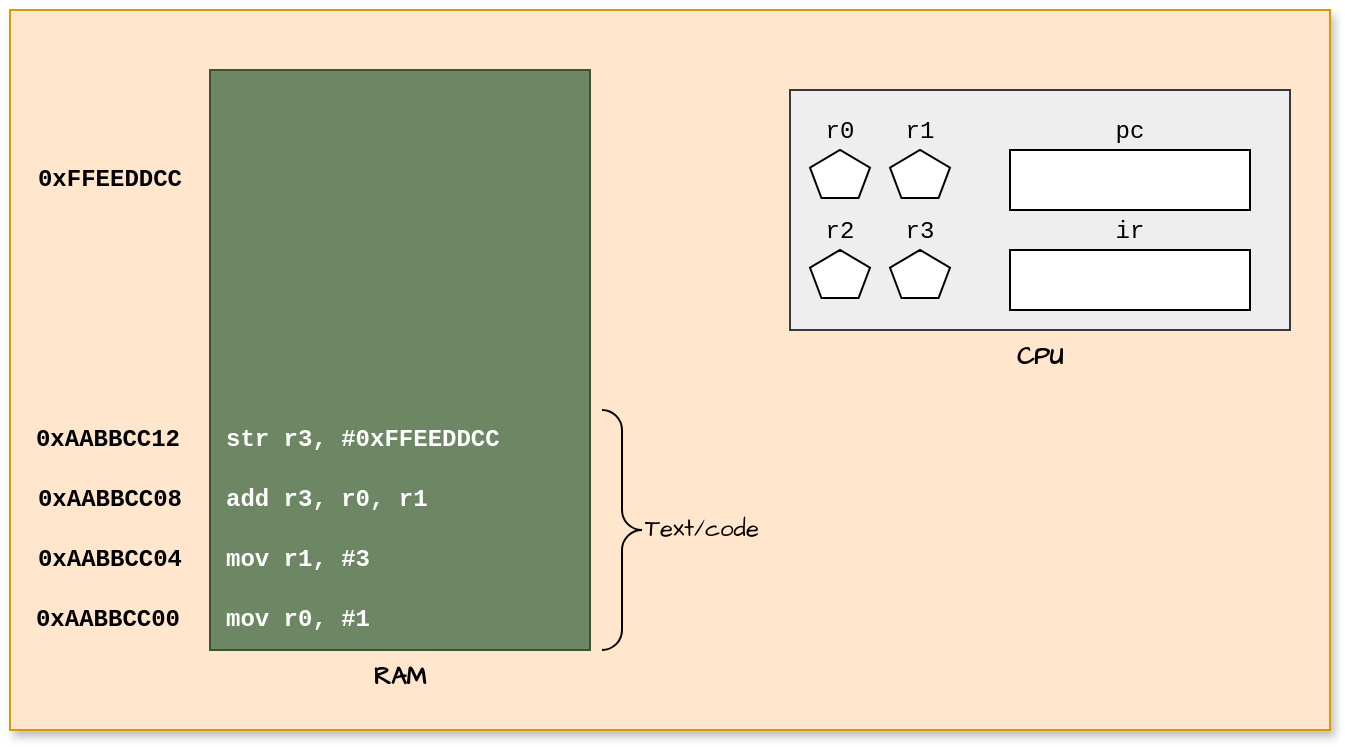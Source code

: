 <mxfile version="24.3.1" type="device" pages="5">
  <diagram name="Page-1" id="3SZ0DD62Bt_93HAt4b31">
    <mxGraphModel dx="682" dy="397" grid="1" gridSize="10" guides="1" tooltips="1" connect="1" arrows="1" fold="1" page="1" pageScale="1" pageWidth="1100" pageHeight="850" math="0" shadow="0">
      <root>
        <mxCell id="0" />
        <mxCell id="1" parent="0" />
        <mxCell id="eOxRl_4mjTPvozWz6A99-1" value="" style="rounded=0;whiteSpace=wrap;html=1;fillColor=#ffe6cc;strokeColor=#d79b00;shadow=1;movable=1;resizable=1;rotatable=1;deletable=1;editable=1;locked=0;connectable=1;" vertex="1" parent="1">
          <mxGeometry x="10" y="160" width="660" height="360" as="geometry" />
        </mxCell>
        <mxCell id="eOxRl_4mjTPvozWz6A99-2" value="RAM" style="rounded=0;whiteSpace=wrap;html=1;hachureGap=4;fontFamily=Architects Daughter;fontSource=https%3A%2F%2Ffonts.googleapis.com%2Fcss%3Ffamily%3DArchitects%2BDaughter;fillColor=#6d8764;strokeColor=#3A5431;fontColor=default;labelPosition=center;verticalLabelPosition=bottom;align=center;verticalAlign=top;fontStyle=1;movable=1;resizable=1;rotatable=1;deletable=1;editable=1;locked=0;connectable=1;" vertex="1" parent="1">
          <mxGeometry x="110" y="190" width="190" height="290" as="geometry" />
        </mxCell>
        <mxCell id="eOxRl_4mjTPvozWz6A99-3" value="0xAABBCC00" style="text;html=1;align=center;verticalAlign=middle;whiteSpace=wrap;rounded=0;fontFamily=Courier New;fontStyle=1;movable=1;resizable=1;rotatable=1;deletable=1;editable=1;locked=0;connectable=1;" vertex="1" parent="1">
          <mxGeometry x="9" y="450" width="100" height="30" as="geometry" />
        </mxCell>
        <mxCell id="eOxRl_4mjTPvozWz6A99-4" value="mov r0, #1" style="text;html=1;align=left;verticalAlign=middle;whiteSpace=wrap;rounded=0;fontFamily=Courier New;fontStyle=1;fontColor=#FFFFFF;spacingLeft=6;movable=1;resizable=1;rotatable=1;deletable=1;editable=1;locked=0;connectable=1;" vertex="1" parent="1">
          <mxGeometry x="110" y="450" width="100" height="30" as="geometry" />
        </mxCell>
        <mxCell id="eOxRl_4mjTPvozWz6A99-5" value="mov r1, #3" style="text;html=1;align=left;verticalAlign=middle;whiteSpace=wrap;rounded=0;fontFamily=Courier New;fontStyle=1;fontColor=#FFFFFF;spacingLeft=6;movable=1;resizable=1;rotatable=1;deletable=1;editable=1;locked=0;connectable=1;" vertex="1" parent="1">
          <mxGeometry x="110" y="420" width="100" height="30" as="geometry" />
        </mxCell>
        <mxCell id="eOxRl_4mjTPvozWz6A99-6" value="add r3, r0, r1" style="text;html=1;align=left;verticalAlign=middle;whiteSpace=wrap;rounded=0;fontFamily=Courier New;fontStyle=1;fontColor=#FFFFFF;spacingLeft=6;movable=1;resizable=1;rotatable=1;deletable=1;editable=1;locked=0;connectable=1;" vertex="1" parent="1">
          <mxGeometry x="110" y="390" width="120" height="30" as="geometry" />
        </mxCell>
        <mxCell id="eOxRl_4mjTPvozWz6A99-7" value="str r3, #0xFFEEDDCC" style="text;html=1;align=left;verticalAlign=middle;whiteSpace=wrap;rounded=0;fontFamily=Courier New;fontStyle=1;fontColor=#FFFFFF;spacingLeft=6;movable=1;resizable=1;rotatable=1;deletable=1;editable=1;locked=0;connectable=1;" vertex="1" parent="1">
          <mxGeometry x="110" y="360" width="150" height="30" as="geometry" />
        </mxCell>
        <mxCell id="eOxRl_4mjTPvozWz6A99-8" value="0xAABBCC04" style="text;html=1;align=center;verticalAlign=middle;whiteSpace=wrap;rounded=0;fontFamily=Courier New;fontStyle=1;movable=1;resizable=1;rotatable=1;deletable=1;editable=1;locked=0;connectable=1;" vertex="1" parent="1">
          <mxGeometry x="10" y="420" width="100" height="30" as="geometry" />
        </mxCell>
        <mxCell id="eOxRl_4mjTPvozWz6A99-9" value="0xAABBCC08" style="text;html=1;align=center;verticalAlign=middle;whiteSpace=wrap;rounded=0;fontFamily=Courier New;fontStyle=1;movable=1;resizable=1;rotatable=1;deletable=1;editable=1;locked=0;connectable=1;" vertex="1" parent="1">
          <mxGeometry x="10" y="390" width="100" height="30" as="geometry" />
        </mxCell>
        <mxCell id="eOxRl_4mjTPvozWz6A99-10" value="0xAABBCC12" style="text;html=1;align=center;verticalAlign=middle;whiteSpace=wrap;rounded=0;fontFamily=Courier New;fontStyle=1;movable=1;resizable=1;rotatable=1;deletable=1;editable=1;locked=0;connectable=1;" vertex="1" parent="1">
          <mxGeometry x="9" y="360" width="100" height="30" as="geometry" />
        </mxCell>
        <mxCell id="eOxRl_4mjTPvozWz6A99-11" value="&lt;span style=&quot;text-align: left;&quot;&gt;0xFFEEDDCC&lt;/span&gt;" style="text;html=1;align=center;verticalAlign=middle;whiteSpace=wrap;rounded=0;fontFamily=Courier New;fontStyle=1;movable=1;resizable=1;rotatable=1;deletable=1;editable=1;locked=0;connectable=1;" vertex="1" parent="1">
          <mxGeometry x="10" y="230" width="100" height="30" as="geometry" />
        </mxCell>
        <mxCell id="eOxRl_4mjTPvozWz6A99-12" value="" style="labelPosition=right;align=left;strokeWidth=1;shape=mxgraph.mockup.markup.curlyBrace;html=1;shadow=0;dashed=0;strokeColor=#000000;direction=north;hachureGap=4;fontFamily=Architects Daughter;fontSource=https%3A%2F%2Ffonts.googleapis.com%2Fcss%3Ffamily%3DArchitects%2BDaughter;flipH=1;movable=1;resizable=1;rotatable=1;deletable=1;editable=1;locked=0;connectable=1;" vertex="1" parent="1">
          <mxGeometry x="306" y="360" width="20" height="120" as="geometry" />
        </mxCell>
        <mxCell id="eOxRl_4mjTPvozWz6A99-13" value="Text/code" style="text;html=1;align=center;verticalAlign=middle;whiteSpace=wrap;rounded=0;fontFamily=Architects Daughter;fontSource=https%3A%2F%2Ffonts.googleapis.com%2Fcss%3Ffamily%3DArchitects%2BDaughter;movable=1;resizable=1;rotatable=1;deletable=1;editable=1;locked=0;connectable=1;" vertex="1" parent="1">
          <mxGeometry x="326" y="405" width="60" height="30" as="geometry" />
        </mxCell>
        <mxCell id="eOxRl_4mjTPvozWz6A99-14" value="CPU" style="rounded=0;whiteSpace=wrap;html=1;hachureGap=4;fontFamily=Architects Daughter;fontSource=https%3A%2F%2Ffonts.googleapis.com%2Fcss%3Ffamily%3DArchitects%2BDaughter;fillColor=#eeeeee;strokeColor=#36393d;labelPosition=center;verticalLabelPosition=bottom;align=center;verticalAlign=top;fontStyle=1;movable=1;resizable=1;rotatable=1;deletable=1;editable=1;locked=0;connectable=1;" vertex="1" parent="1">
          <mxGeometry x="400" y="200" width="250" height="120" as="geometry" />
        </mxCell>
        <mxCell id="eOxRl_4mjTPvozWz6A99-24" value="r0" style="whiteSpace=wrap;html=1;shape=mxgraph.basic.pentagon;hachureGap=4;fontFamily=Courier New;labelPosition=center;verticalLabelPosition=top;align=center;verticalAlign=bottom;movable=1;resizable=1;rotatable=1;deletable=1;editable=1;locked=0;connectable=1;" vertex="1" parent="1">
          <mxGeometry x="410" y="230" width="30" height="24" as="geometry" />
        </mxCell>
        <mxCell id="eOxRl_4mjTPvozWz6A99-25" value="pc" style="rounded=0;whiteSpace=wrap;html=1;hachureGap=4;fontFamily=Courier New;fillColor=default;labelPosition=center;verticalLabelPosition=top;align=center;verticalAlign=bottom;movable=1;resizable=1;rotatable=1;deletable=1;editable=1;locked=0;connectable=1;" vertex="1" parent="1">
          <mxGeometry x="510" y="230" width="120" height="30" as="geometry" />
        </mxCell>
        <mxCell id="eOxRl_4mjTPvozWz6A99-26" value="r1" style="whiteSpace=wrap;html=1;shape=mxgraph.basic.pentagon;hachureGap=4;fontFamily=Courier New;labelPosition=center;verticalLabelPosition=top;align=center;verticalAlign=bottom;movable=1;resizable=1;rotatable=1;deletable=1;editable=1;locked=0;connectable=1;" vertex="1" parent="1">
          <mxGeometry x="450" y="230" width="30" height="24" as="geometry" />
        </mxCell>
        <mxCell id="eOxRl_4mjTPvozWz6A99-27" value="r2" style="whiteSpace=wrap;html=1;shape=mxgraph.basic.pentagon;hachureGap=4;fontFamily=Courier New;labelPosition=center;verticalLabelPosition=top;align=center;verticalAlign=bottom;movable=1;resizable=1;rotatable=1;deletable=1;editable=1;locked=0;connectable=1;" vertex="1" parent="1">
          <mxGeometry x="410" y="280" width="30" height="24" as="geometry" />
        </mxCell>
        <mxCell id="eOxRl_4mjTPvozWz6A99-28" value="r3" style="whiteSpace=wrap;html=1;shape=mxgraph.basic.pentagon;hachureGap=4;fontFamily=Courier New;labelPosition=center;verticalLabelPosition=top;align=center;verticalAlign=bottom;movable=1;resizable=1;rotatable=1;deletable=1;editable=1;locked=0;connectable=1;" vertex="1" parent="1">
          <mxGeometry x="450" y="280" width="30" height="24" as="geometry" />
        </mxCell>
        <mxCell id="jhWNq9UO2JoI83Xnc1p1-1" value="ir" style="rounded=0;whiteSpace=wrap;html=1;hachureGap=4;fontFamily=Courier New;fillColor=default;labelPosition=center;verticalLabelPosition=top;align=center;verticalAlign=bottom;movable=1;resizable=1;rotatable=1;deletable=1;editable=1;locked=0;connectable=1;" vertex="1" parent="1">
          <mxGeometry x="510" y="280" width="120" height="30" as="geometry" />
        </mxCell>
      </root>
    </mxGraphModel>
  </diagram>
  <diagram name="Page-2" id="CFXn_4osw7T-3enOvEDW">
    <mxGraphModel dx="909" dy="529" grid="1" gridSize="10" guides="1" tooltips="1" connect="1" arrows="1" fold="1" page="1" pageScale="1" pageWidth="1100" pageHeight="850" math="0" shadow="0">
      <root>
        <mxCell id="-SWIeA7moKOeMkqoXw3H-0" />
        <mxCell id="-SWIeA7moKOeMkqoXw3H-1" parent="-SWIeA7moKOeMkqoXw3H-0" />
        <mxCell id="-SWIeA7moKOeMkqoXw3H-2" value="" style="rounded=0;whiteSpace=wrap;html=1;fillColor=#ffe6cc;strokeColor=#d79b00;shadow=1;movable=0;resizable=0;rotatable=0;deletable=0;editable=0;locked=1;connectable=0;" vertex="1" parent="-SWIeA7moKOeMkqoXw3H-1">
          <mxGeometry x="10" y="160" width="660" height="360" as="geometry" />
        </mxCell>
        <mxCell id="-SWIeA7moKOeMkqoXw3H-3" value="RAM" style="rounded=0;whiteSpace=wrap;html=1;hachureGap=4;fontFamily=Architects Daughter;fontSource=https%3A%2F%2Ffonts.googleapis.com%2Fcss%3Ffamily%3DArchitects%2BDaughter;fillColor=#6d8764;strokeColor=#3A5431;fontColor=default;labelPosition=center;verticalLabelPosition=bottom;align=center;verticalAlign=top;fontStyle=1;movable=0;resizable=0;rotatable=0;deletable=0;editable=0;locked=1;connectable=0;" vertex="1" parent="-SWIeA7moKOeMkqoXw3H-1">
          <mxGeometry x="110" y="190" width="190" height="290" as="geometry" />
        </mxCell>
        <mxCell id="-SWIeA7moKOeMkqoXw3H-4" value="0xAABBCC00" style="text;html=1;align=center;verticalAlign=middle;whiteSpace=wrap;rounded=0;fontFamily=Courier New;fontStyle=1;movable=1;resizable=1;rotatable=1;deletable=1;editable=1;locked=0;connectable=1;" vertex="1" parent="-SWIeA7moKOeMkqoXw3H-1">
          <mxGeometry x="9" y="450" width="100" height="30" as="geometry" />
        </mxCell>
        <mxCell id="-SWIeA7moKOeMkqoXw3H-5" value="mov r0, #1" style="text;html=1;align=left;verticalAlign=middle;whiteSpace=wrap;rounded=0;fontFamily=Courier New;fontStyle=1;fontColor=#FFFFFF;spacingLeft=6;movable=0;resizable=0;rotatable=0;deletable=0;editable=0;locked=1;connectable=0;" vertex="1" parent="-SWIeA7moKOeMkqoXw3H-1">
          <mxGeometry x="110" y="450" width="100" height="30" as="geometry" />
        </mxCell>
        <mxCell id="-SWIeA7moKOeMkqoXw3H-6" value="mov r1, #3" style="text;html=1;align=left;verticalAlign=middle;whiteSpace=wrap;rounded=0;fontFamily=Courier New;fontStyle=1;fontColor=#FFFFFF;spacingLeft=6;movable=0;resizable=0;rotatable=0;deletable=0;editable=0;locked=1;connectable=0;" vertex="1" parent="-SWIeA7moKOeMkqoXw3H-1">
          <mxGeometry x="110" y="420" width="100" height="30" as="geometry" />
        </mxCell>
        <mxCell id="-SWIeA7moKOeMkqoXw3H-7" value="add r3, r0, r1" style="text;html=1;align=left;verticalAlign=middle;whiteSpace=wrap;rounded=0;fontFamily=Courier New;fontStyle=1;fontColor=#FFFFFF;spacingLeft=6;movable=0;resizable=0;rotatable=0;deletable=0;editable=0;locked=1;connectable=0;" vertex="1" parent="-SWIeA7moKOeMkqoXw3H-1">
          <mxGeometry x="110" y="390" width="120" height="30" as="geometry" />
        </mxCell>
        <mxCell id="-SWIeA7moKOeMkqoXw3H-8" value="str r3, #0xFFEEDDCC" style="text;html=1;align=left;verticalAlign=middle;whiteSpace=wrap;rounded=0;fontFamily=Courier New;fontStyle=1;fontColor=#FFFFFF;spacingLeft=6;movable=0;resizable=0;rotatable=0;deletable=0;editable=0;locked=1;connectable=0;" vertex="1" parent="-SWIeA7moKOeMkqoXw3H-1">
          <mxGeometry x="110" y="360" width="150" height="30" as="geometry" />
        </mxCell>
        <mxCell id="-SWIeA7moKOeMkqoXw3H-9" value="0xAABBCC04" style="text;html=1;align=center;verticalAlign=middle;whiteSpace=wrap;rounded=0;fontFamily=Courier New;fontStyle=1;movable=0;resizable=0;rotatable=0;deletable=0;editable=0;locked=1;connectable=0;" vertex="1" parent="-SWIeA7moKOeMkqoXw3H-1">
          <mxGeometry x="10" y="420" width="100" height="30" as="geometry" />
        </mxCell>
        <mxCell id="-SWIeA7moKOeMkqoXw3H-10" value="0xAABBCC08" style="text;html=1;align=center;verticalAlign=middle;whiteSpace=wrap;rounded=0;fontFamily=Courier New;fontStyle=1;movable=0;resizable=0;rotatable=0;deletable=0;editable=0;locked=1;connectable=0;" vertex="1" parent="-SWIeA7moKOeMkqoXw3H-1">
          <mxGeometry x="10" y="390" width="100" height="30" as="geometry" />
        </mxCell>
        <mxCell id="-SWIeA7moKOeMkqoXw3H-11" value="0xAABBCC12" style="text;html=1;align=center;verticalAlign=middle;whiteSpace=wrap;rounded=0;fontFamily=Courier New;fontStyle=1;movable=0;resizable=0;rotatable=0;deletable=0;editable=0;locked=1;connectable=0;" vertex="1" parent="-SWIeA7moKOeMkqoXw3H-1">
          <mxGeometry x="9" y="360" width="100" height="30" as="geometry" />
        </mxCell>
        <mxCell id="-SWIeA7moKOeMkqoXw3H-12" value="&lt;span style=&quot;text-align: left;&quot;&gt;0xFFEEDDCC&lt;/span&gt;" style="text;html=1;align=center;verticalAlign=middle;whiteSpace=wrap;rounded=0;fontFamily=Courier New;fontStyle=1;movable=0;resizable=0;rotatable=0;deletable=0;editable=0;locked=1;connectable=0;" vertex="1" parent="-SWIeA7moKOeMkqoXw3H-1">
          <mxGeometry x="10" y="230" width="100" height="30" as="geometry" />
        </mxCell>
        <mxCell id="-SWIeA7moKOeMkqoXw3H-13" value="" style="labelPosition=right;align=left;strokeWidth=1;shape=mxgraph.mockup.markup.curlyBrace;html=1;shadow=0;dashed=0;strokeColor=#000000;direction=north;hachureGap=4;fontFamily=Architects Daughter;fontSource=https%3A%2F%2Ffonts.googleapis.com%2Fcss%3Ffamily%3DArchitects%2BDaughter;flipH=1;movable=0;resizable=0;rotatable=0;deletable=0;editable=0;locked=1;connectable=0;" vertex="1" parent="-SWIeA7moKOeMkqoXw3H-1">
          <mxGeometry x="306" y="360" width="20" height="120" as="geometry" />
        </mxCell>
        <mxCell id="-SWIeA7moKOeMkqoXw3H-14" value="Text/code" style="text;html=1;align=center;verticalAlign=middle;whiteSpace=wrap;rounded=0;fontFamily=Architects Daughter;fontSource=https%3A%2F%2Ffonts.googleapis.com%2Fcss%3Ffamily%3DArchitects%2BDaughter;movable=0;resizable=0;rotatable=0;deletable=0;editable=0;locked=1;connectable=0;" vertex="1" parent="-SWIeA7moKOeMkqoXw3H-1">
          <mxGeometry x="326" y="405" width="60" height="30" as="geometry" />
        </mxCell>
        <mxCell id="-SWIeA7moKOeMkqoXw3H-15" value="CPU" style="rounded=0;whiteSpace=wrap;html=1;hachureGap=4;fontFamily=Architects Daughter;fontSource=https%3A%2F%2Ffonts.googleapis.com%2Fcss%3Ffamily%3DArchitects%2BDaughter;fillColor=#eeeeee;strokeColor=#36393d;labelPosition=center;verticalLabelPosition=bottom;align=center;verticalAlign=top;fontStyle=1;movable=0;resizable=0;rotatable=0;deletable=0;editable=0;locked=1;connectable=0;" vertex="1" parent="-SWIeA7moKOeMkqoXw3H-1">
          <mxGeometry x="400" y="200" width="250" height="120" as="geometry" />
        </mxCell>
        <mxCell id="-SWIeA7moKOeMkqoXw3H-16" value="r0" style="whiteSpace=wrap;html=1;shape=mxgraph.basic.pentagon;hachureGap=4;fontFamily=Courier New;labelPosition=center;verticalLabelPosition=top;align=center;verticalAlign=bottom;movable=0;resizable=0;rotatable=0;deletable=0;editable=0;locked=1;connectable=0;" vertex="1" parent="-SWIeA7moKOeMkqoXw3H-1">
          <mxGeometry x="410" y="230" width="30" height="24" as="geometry" />
        </mxCell>
        <mxCell id="-SWIeA7moKOeMkqoXw3H-18" value="r1" style="whiteSpace=wrap;html=1;shape=mxgraph.basic.pentagon;hachureGap=4;fontFamily=Courier New;labelPosition=center;verticalLabelPosition=top;align=center;verticalAlign=bottom;movable=0;resizable=0;rotatable=0;deletable=0;editable=0;locked=1;connectable=0;" vertex="1" parent="-SWIeA7moKOeMkqoXw3H-1">
          <mxGeometry x="450" y="230" width="30" height="24" as="geometry" />
        </mxCell>
        <mxCell id="-SWIeA7moKOeMkqoXw3H-19" value="r2" style="whiteSpace=wrap;html=1;shape=mxgraph.basic.pentagon;hachureGap=4;fontFamily=Courier New;labelPosition=center;verticalLabelPosition=top;align=center;verticalAlign=bottom;movable=0;resizable=0;rotatable=0;deletable=0;editable=0;locked=1;connectable=0;" vertex="1" parent="-SWIeA7moKOeMkqoXw3H-1">
          <mxGeometry x="410" y="280" width="30" height="24" as="geometry" />
        </mxCell>
        <mxCell id="-SWIeA7moKOeMkqoXw3H-20" value="r3" style="whiteSpace=wrap;html=1;shape=mxgraph.basic.pentagon;hachureGap=4;fontFamily=Courier New;labelPosition=center;verticalLabelPosition=top;align=center;verticalAlign=bottom;movable=0;resizable=0;rotatable=0;deletable=0;editable=0;locked=1;connectable=0;" vertex="1" parent="-SWIeA7moKOeMkqoXw3H-1">
          <mxGeometry x="450" y="280" width="30" height="24" as="geometry" />
        </mxCell>
        <mxCell id="ypVh6usVfu48fkG6Hzp_-0" value="&amp;lt;- pc" style="text;html=1;align=center;verticalAlign=middle;whiteSpace=wrap;rounded=0;fontFamily=Architects Daughter;fontSource=https%3A%2F%2Ffonts.googleapis.com%2Fcss%3Ffamily%3DArchitects%2BDaughter;fontStyle=1" vertex="1" parent="-SWIeA7moKOeMkqoXw3H-1">
          <mxGeometry x="260" y="450" width="40" height="30" as="geometry" />
        </mxCell>
        <mxCell id="ypVh6usVfu48fkG6Hzp_-1" value="Start" style="text;html=1;align=center;verticalAlign=middle;whiteSpace=wrap;rounded=0;fontFamily=Architects Daughter;fontSource=https%3A%2F%2Ffonts.googleapis.com%2Fcss%3Ffamily%3DArchitects%2BDaughter;fontStyle=0" vertex="1" parent="-SWIeA7moKOeMkqoXw3H-1">
          <mxGeometry x="110" y="160" width="60" height="30" as="geometry" />
        </mxCell>
        <mxCell id="F7ua9BBylTI4j_wNCI-h-0" value="pc" style="rounded=0;whiteSpace=wrap;html=1;hachureGap=4;fontFamily=Courier New;fillColor=default;labelPosition=center;verticalLabelPosition=top;align=center;verticalAlign=bottom;movable=1;resizable=1;rotatable=1;deletable=1;editable=1;locked=0;connectable=1;" vertex="1" parent="-SWIeA7moKOeMkqoXw3H-1">
          <mxGeometry x="510" y="230" width="120" height="30" as="geometry" />
        </mxCell>
        <mxCell id="F7ua9BBylTI4j_wNCI-h-1" value="&lt;span style=&quot;font-family: &amp;quot;Courier New&amp;quot;; font-size: 12px; font-style: normal; font-variant-ligatures: normal; font-variant-caps: normal; font-weight: 700; letter-spacing: normal; orphans: 2; text-indent: 0px; text-transform: none; widows: 2; word-spacing: 0px; -webkit-text-stroke-width: 0px; white-space: normal; background-color: rgb(251, 251, 251); text-decoration-thickness: initial; text-decoration-style: initial; text-decoration-color: initial; float: none; display: inline !important;&quot;&gt;0xAABBCC00&lt;/span&gt;" style="text;whiteSpace=wrap;html=1;fontFamily=Architects Daughter;fontSource=https%3A%2F%2Ffonts.googleapis.com%2Fcss%3Ffamily%3DArchitects%2BDaughter;align=center;fontColor=#0000CC;" vertex="1" parent="-SWIeA7moKOeMkqoXw3H-1">
          <mxGeometry x="515" y="232.5" width="110" height="25" as="geometry" />
        </mxCell>
        <mxCell id="Mt8EIzzd9D-VFoYNQGCz-0" value="ir" style="rounded=0;whiteSpace=wrap;html=1;hachureGap=4;fontFamily=Courier New;fillColor=default;labelPosition=center;verticalLabelPosition=top;align=center;verticalAlign=bottom;movable=0;resizable=0;rotatable=0;deletable=0;editable=0;locked=1;connectable=0;" vertex="1" parent="-SWIeA7moKOeMkqoXw3H-1">
          <mxGeometry x="510" y="280" width="120" height="30" as="geometry" />
        </mxCell>
      </root>
    </mxGraphModel>
  </diagram>
  <diagram name="Page-3" id="Xs-6-SSb0CW0yaOyUTAT">
    <mxGraphModel dx="909" dy="529" grid="1" gridSize="10" guides="1" tooltips="1" connect="1" arrows="1" fold="1" page="1" pageScale="1" pageWidth="1100" pageHeight="850" math="0" shadow="0">
      <root>
        <mxCell id="NIoxzhtbLtGXuw7O4U4M-0" />
        <mxCell id="NIoxzhtbLtGXuw7O4U4M-1" parent="NIoxzhtbLtGXuw7O4U4M-0" />
        <mxCell id="NIoxzhtbLtGXuw7O4U4M-2" value="" style="rounded=0;whiteSpace=wrap;html=1;fillColor=#ffe6cc;strokeColor=#d79b00;shadow=1;movable=0;resizable=0;rotatable=0;deletable=0;editable=0;locked=1;connectable=0;" vertex="1" parent="NIoxzhtbLtGXuw7O4U4M-1">
          <mxGeometry x="10" y="160" width="660" height="360" as="geometry" />
        </mxCell>
        <mxCell id="NIoxzhtbLtGXuw7O4U4M-3" value="RAM" style="rounded=0;whiteSpace=wrap;html=1;hachureGap=4;fontFamily=Architects Daughter;fontSource=https%3A%2F%2Ffonts.googleapis.com%2Fcss%3Ffamily%3DArchitects%2BDaughter;fillColor=#6d8764;strokeColor=#3A5431;fontColor=default;labelPosition=center;verticalLabelPosition=bottom;align=center;verticalAlign=top;fontStyle=1;movable=0;resizable=0;rotatable=0;deletable=0;editable=0;locked=1;connectable=0;" vertex="1" parent="NIoxzhtbLtGXuw7O4U4M-1">
          <mxGeometry x="110" y="190" width="190" height="290" as="geometry" />
        </mxCell>
        <mxCell id="NIoxzhtbLtGXuw7O4U4M-4" value="0xAABBCC00" style="text;html=1;align=center;verticalAlign=middle;whiteSpace=wrap;rounded=0;fontFamily=Courier New;fontStyle=1;movable=1;resizable=1;rotatable=1;deletable=1;editable=1;locked=0;connectable=1;" vertex="1" parent="NIoxzhtbLtGXuw7O4U4M-1">
          <mxGeometry x="9" y="450" width="100" height="30" as="geometry" />
        </mxCell>
        <mxCell id="NIoxzhtbLtGXuw7O4U4M-5" value="mov r0, #1" style="text;html=1;align=left;verticalAlign=middle;whiteSpace=wrap;rounded=0;fontFamily=Courier New;fontStyle=1;fontColor=#FFFFFF;spacingLeft=6;movable=1;resizable=1;rotatable=1;deletable=1;editable=1;locked=0;connectable=1;" vertex="1" parent="NIoxzhtbLtGXuw7O4U4M-1">
          <mxGeometry x="110" y="450" width="100" height="30" as="geometry" />
        </mxCell>
        <mxCell id="NIoxzhtbLtGXuw7O4U4M-6" value="mov r1, #3" style="text;html=1;align=left;verticalAlign=middle;whiteSpace=wrap;rounded=0;fontFamily=Courier New;fontStyle=1;fontColor=#FFFFFF;spacingLeft=6;movable=0;resizable=0;rotatable=0;deletable=0;editable=0;locked=1;connectable=0;" vertex="1" parent="NIoxzhtbLtGXuw7O4U4M-1">
          <mxGeometry x="110" y="420" width="100" height="30" as="geometry" />
        </mxCell>
        <mxCell id="NIoxzhtbLtGXuw7O4U4M-7" value="add r3, r0, r1" style="text;html=1;align=left;verticalAlign=middle;whiteSpace=wrap;rounded=0;fontFamily=Courier New;fontStyle=1;fontColor=#FFFFFF;spacingLeft=6;movable=0;resizable=0;rotatable=0;deletable=0;editable=0;locked=1;connectable=0;" vertex="1" parent="NIoxzhtbLtGXuw7O4U4M-1">
          <mxGeometry x="110" y="390" width="120" height="30" as="geometry" />
        </mxCell>
        <mxCell id="NIoxzhtbLtGXuw7O4U4M-8" value="str r3, #0xFFEEDDCC" style="text;html=1;align=left;verticalAlign=middle;whiteSpace=wrap;rounded=0;fontFamily=Courier New;fontStyle=1;fontColor=#FFFFFF;spacingLeft=6;movable=0;resizable=0;rotatable=0;deletable=0;editable=0;locked=1;connectable=0;" vertex="1" parent="NIoxzhtbLtGXuw7O4U4M-1">
          <mxGeometry x="110" y="360" width="150" height="30" as="geometry" />
        </mxCell>
        <mxCell id="NIoxzhtbLtGXuw7O4U4M-9" value="0xAABBCC04" style="text;html=1;align=center;verticalAlign=middle;whiteSpace=wrap;rounded=0;fontFamily=Courier New;fontStyle=1;movable=0;resizable=0;rotatable=0;deletable=0;editable=0;locked=1;connectable=0;" vertex="1" parent="NIoxzhtbLtGXuw7O4U4M-1">
          <mxGeometry x="10" y="420" width="100" height="30" as="geometry" />
        </mxCell>
        <mxCell id="NIoxzhtbLtGXuw7O4U4M-10" value="0xAABBCC08" style="text;html=1;align=center;verticalAlign=middle;whiteSpace=wrap;rounded=0;fontFamily=Courier New;fontStyle=1;movable=0;resizable=0;rotatable=0;deletable=0;editable=0;locked=1;connectable=0;" vertex="1" parent="NIoxzhtbLtGXuw7O4U4M-1">
          <mxGeometry x="10" y="390" width="100" height="30" as="geometry" />
        </mxCell>
        <mxCell id="NIoxzhtbLtGXuw7O4U4M-11" value="0xAABBCC12" style="text;html=1;align=center;verticalAlign=middle;whiteSpace=wrap;rounded=0;fontFamily=Courier New;fontStyle=1;movable=0;resizable=0;rotatable=0;deletable=0;editable=0;locked=1;connectable=0;" vertex="1" parent="NIoxzhtbLtGXuw7O4U4M-1">
          <mxGeometry x="9" y="360" width="100" height="30" as="geometry" />
        </mxCell>
        <mxCell id="NIoxzhtbLtGXuw7O4U4M-12" value="&lt;span style=&quot;text-align: left;&quot;&gt;0xFFEEDDCC&lt;/span&gt;" style="text;html=1;align=center;verticalAlign=middle;whiteSpace=wrap;rounded=0;fontFamily=Courier New;fontStyle=1;movable=0;resizable=0;rotatable=0;deletable=0;editable=0;locked=1;connectable=0;" vertex="1" parent="NIoxzhtbLtGXuw7O4U4M-1">
          <mxGeometry x="10" y="230" width="100" height="30" as="geometry" />
        </mxCell>
        <mxCell id="NIoxzhtbLtGXuw7O4U4M-13" value="" style="labelPosition=right;align=left;strokeWidth=1;shape=mxgraph.mockup.markup.curlyBrace;html=1;shadow=0;dashed=0;strokeColor=#000000;direction=north;hachureGap=4;fontFamily=Architects Daughter;fontSource=https%3A%2F%2Ffonts.googleapis.com%2Fcss%3Ffamily%3DArchitects%2BDaughter;flipH=1;movable=0;resizable=0;rotatable=0;deletable=0;editable=0;locked=1;connectable=0;" vertex="1" parent="NIoxzhtbLtGXuw7O4U4M-1">
          <mxGeometry x="306" y="360" width="20" height="120" as="geometry" />
        </mxCell>
        <mxCell id="NIoxzhtbLtGXuw7O4U4M-14" value="Text/code" style="text;html=1;align=center;verticalAlign=middle;whiteSpace=wrap;rounded=0;fontFamily=Architects Daughter;fontSource=https%3A%2F%2Ffonts.googleapis.com%2Fcss%3Ffamily%3DArchitects%2BDaughter;movable=0;resizable=0;rotatable=0;deletable=0;editable=0;locked=1;connectable=0;" vertex="1" parent="NIoxzhtbLtGXuw7O4U4M-1">
          <mxGeometry x="326" y="405" width="60" height="30" as="geometry" />
        </mxCell>
        <mxCell id="NIoxzhtbLtGXuw7O4U4M-15" value="CPU" style="rounded=0;whiteSpace=wrap;html=1;hachureGap=4;fontFamily=Architects Daughter;fontSource=https%3A%2F%2Ffonts.googleapis.com%2Fcss%3Ffamily%3DArchitects%2BDaughter;fillColor=#eeeeee;strokeColor=#36393d;labelPosition=center;verticalLabelPosition=bottom;align=center;verticalAlign=top;fontStyle=1;movable=0;resizable=0;rotatable=0;deletable=0;editable=0;locked=1;connectable=0;" vertex="1" parent="NIoxzhtbLtGXuw7O4U4M-1">
          <mxGeometry x="400" y="200" width="250" height="120" as="geometry" />
        </mxCell>
        <mxCell id="NIoxzhtbLtGXuw7O4U4M-16" value="r0" style="whiteSpace=wrap;html=1;shape=mxgraph.basic.pentagon;hachureGap=4;fontFamily=Courier New;labelPosition=center;verticalLabelPosition=top;align=center;verticalAlign=bottom;movable=0;resizable=0;rotatable=0;deletable=0;editable=0;locked=1;connectable=0;" vertex="1" parent="NIoxzhtbLtGXuw7O4U4M-1">
          <mxGeometry x="410" y="230" width="30" height="24" as="geometry" />
        </mxCell>
        <mxCell id="NIoxzhtbLtGXuw7O4U4M-17" value="r1" style="whiteSpace=wrap;html=1;shape=mxgraph.basic.pentagon;hachureGap=4;fontFamily=Courier New;labelPosition=center;verticalLabelPosition=top;align=center;verticalAlign=bottom;movable=0;resizable=0;rotatable=0;deletable=0;editable=0;locked=1;connectable=0;" vertex="1" parent="NIoxzhtbLtGXuw7O4U4M-1">
          <mxGeometry x="450" y="230" width="30" height="24" as="geometry" />
        </mxCell>
        <mxCell id="NIoxzhtbLtGXuw7O4U4M-18" value="r2" style="whiteSpace=wrap;html=1;shape=mxgraph.basic.pentagon;hachureGap=4;fontFamily=Courier New;labelPosition=center;verticalLabelPosition=top;align=center;verticalAlign=bottom;movable=0;resizable=0;rotatable=0;deletable=0;editable=0;locked=1;connectable=0;" vertex="1" parent="NIoxzhtbLtGXuw7O4U4M-1">
          <mxGeometry x="410" y="280" width="30" height="24" as="geometry" />
        </mxCell>
        <mxCell id="NIoxzhtbLtGXuw7O4U4M-19" value="r3" style="whiteSpace=wrap;html=1;shape=mxgraph.basic.pentagon;hachureGap=4;fontFamily=Courier New;labelPosition=center;verticalLabelPosition=top;align=center;verticalAlign=bottom;movable=0;resizable=0;rotatable=0;deletable=0;editable=0;locked=1;connectable=0;" vertex="1" parent="NIoxzhtbLtGXuw7O4U4M-1">
          <mxGeometry x="450" y="280" width="30" height="24" as="geometry" />
        </mxCell>
        <mxCell id="NIoxzhtbLtGXuw7O4U4M-20" value="&amp;lt;- pc" style="text;html=1;align=center;verticalAlign=middle;whiteSpace=wrap;rounded=0;fontFamily=Architects Daughter;fontSource=https%3A%2F%2Ffonts.googleapis.com%2Fcss%3Ffamily%3DArchitects%2BDaughter;fontStyle=1;movable=0;resizable=0;rotatable=0;deletable=0;editable=0;locked=1;connectable=0;" vertex="1" parent="NIoxzhtbLtGXuw7O4U4M-1">
          <mxGeometry x="260" y="450" width="40" height="30" as="geometry" />
        </mxCell>
        <mxCell id="NIoxzhtbLtGXuw7O4U4M-21" value="Load/fetch instruction" style="text;html=1;align=center;verticalAlign=middle;whiteSpace=wrap;rounded=0;fontFamily=Architects Daughter;fontSource=https%3A%2F%2Ffonts.googleapis.com%2Fcss%3Ffamily%3DArchitects%2BDaughter;fontStyle=0" vertex="1" parent="NIoxzhtbLtGXuw7O4U4M-1">
          <mxGeometry x="110" y="160" width="130" height="30" as="geometry" />
        </mxCell>
        <mxCell id="NIoxzhtbLtGXuw7O4U4M-22" value="pc" style="rounded=0;whiteSpace=wrap;html=1;hachureGap=4;fontFamily=Courier New;fillColor=default;labelPosition=center;verticalLabelPosition=top;align=center;verticalAlign=bottom;movable=1;resizable=1;rotatable=1;deletable=1;editable=1;locked=0;connectable=1;" vertex="1" parent="NIoxzhtbLtGXuw7O4U4M-1">
          <mxGeometry x="510" y="230" width="120" height="30" as="geometry" />
        </mxCell>
        <mxCell id="8DYV6ELUWF-oyGuYmTj2-0" value="ir" style="rounded=0;whiteSpace=wrap;html=1;hachureGap=4;fontFamily=Courier New;fillColor=default;labelPosition=center;verticalLabelPosition=top;align=center;verticalAlign=bottom;movable=1;resizable=1;rotatable=1;deletable=1;editable=1;locked=0;connectable=1;" vertex="1" parent="NIoxzhtbLtGXuw7O4U4M-1">
          <mxGeometry x="510" y="280" width="120" height="30" as="geometry" />
        </mxCell>
        <mxCell id="8DYV6ELUWF-oyGuYmTj2-2" value="" style="endArrow=classic;html=1;rounded=0;hachureGap=4;fontFamily=Architects Daughter;fontSource=https%3A%2F%2Ffonts.googleapis.com%2Fcss%3Ffamily%3DArchitects%2BDaughter;entryX=0;entryY=0.5;entryDx=0;entryDy=0;edgeStyle=orthogonalEdgeStyle;curved=1;fillColor=#a20025;strokeColor=#6F0000;" edge="1" parent="NIoxzhtbLtGXuw7O4U4M-1" target="8DYV6ELUWF-oyGuYmTj2-0">
          <mxGeometry width="50" height="50" relative="1" as="geometry">
            <mxPoint x="210" y="465" as="sourcePoint" />
            <mxPoint x="420" y="380" as="targetPoint" />
            <Array as="points">
              <mxPoint x="240" y="465" />
              <mxPoint x="240" y="360" />
              <mxPoint x="490" y="360" />
              <mxPoint x="490" y="295" />
            </Array>
          </mxGeometry>
        </mxCell>
        <mxCell id="8DYV6ELUWF-oyGuYmTj2-4" value="mov r0, #1" style="text;html=1;align=left;verticalAlign=middle;whiteSpace=wrap;rounded=0;fontFamily=Courier New;fontStyle=1;fontColor=#0000CC;spacingLeft=6;movable=1;resizable=1;rotatable=1;deletable=1;editable=1;locked=0;connectable=1;" vertex="1" parent="NIoxzhtbLtGXuw7O4U4M-1">
          <mxGeometry x="520" y="280" width="100" height="30" as="geometry" />
        </mxCell>
        <mxCell id="4xOrr-hFzHMnl-r2_df_-0" value="&lt;span style=&quot;font-family: &amp;quot;Courier New&amp;quot;; font-size: 12px; font-style: normal; font-variant-ligatures: normal; font-variant-caps: normal; font-weight: 700; letter-spacing: normal; orphans: 2; text-indent: 0px; text-transform: none; widows: 2; word-spacing: 0px; -webkit-text-stroke-width: 0px; white-space: normal; background-color: rgb(251, 251, 251); text-decoration-thickness: initial; text-decoration-style: initial; text-decoration-color: initial; float: none; display: inline !important;&quot;&gt;0xAABBCC00&lt;/span&gt;" style="text;whiteSpace=wrap;html=1;fontFamily=Architects Daughter;fontSource=https%3A%2F%2Ffonts.googleapis.com%2Fcss%3Ffamily%3DArchitects%2BDaughter;align=center;fontColor=#0000CC;" vertex="1" parent="NIoxzhtbLtGXuw7O4U4M-1">
          <mxGeometry x="515" y="232.5" width="110" height="25" as="geometry" />
        </mxCell>
      </root>
    </mxGraphModel>
  </diagram>
  <diagram name="Page-4" id="cXlcNjeNx38uXctZuG0P">
    <mxGraphModel dx="909" dy="529" grid="1" gridSize="10" guides="1" tooltips="1" connect="1" arrows="1" fold="1" page="1" pageScale="1" pageWidth="1100" pageHeight="850" math="0" shadow="0">
      <root>
        <mxCell id="hgUuS1ukqfoO13Supb6s-0" />
        <mxCell id="hgUuS1ukqfoO13Supb6s-1" parent="hgUuS1ukqfoO13Supb6s-0" />
        <mxCell id="hgUuS1ukqfoO13Supb6s-2" value="" style="rounded=0;whiteSpace=wrap;html=1;fillColor=#ffe6cc;strokeColor=#d79b00;shadow=1;movable=0;resizable=0;rotatable=0;deletable=0;editable=0;locked=1;connectable=0;" vertex="1" parent="hgUuS1ukqfoO13Supb6s-1">
          <mxGeometry x="10" y="160" width="660" height="360" as="geometry" />
        </mxCell>
        <mxCell id="hgUuS1ukqfoO13Supb6s-3" value="RAM" style="rounded=0;whiteSpace=wrap;html=1;hachureGap=4;fontFamily=Architects Daughter;fontSource=https%3A%2F%2Ffonts.googleapis.com%2Fcss%3Ffamily%3DArchitects%2BDaughter;fillColor=#6d8764;strokeColor=#3A5431;fontColor=default;labelPosition=center;verticalLabelPosition=bottom;align=center;verticalAlign=top;fontStyle=1;movable=0;resizable=0;rotatable=0;deletable=0;editable=0;locked=1;connectable=0;" vertex="1" parent="hgUuS1ukqfoO13Supb6s-1">
          <mxGeometry x="110" y="190" width="190" height="290" as="geometry" />
        </mxCell>
        <mxCell id="hgUuS1ukqfoO13Supb6s-4" value="0xAABBCC00" style="text;html=1;align=center;verticalAlign=middle;whiteSpace=wrap;rounded=0;fontFamily=Courier New;fontStyle=1;movable=1;resizable=1;rotatable=1;deletable=1;editable=1;locked=0;connectable=1;" vertex="1" parent="hgUuS1ukqfoO13Supb6s-1">
          <mxGeometry x="9" y="450" width="100" height="30" as="geometry" />
        </mxCell>
        <mxCell id="hgUuS1ukqfoO13Supb6s-5" value="mov r0, #1" style="text;html=1;align=left;verticalAlign=middle;whiteSpace=wrap;rounded=0;fontFamily=Courier New;fontStyle=1;fontColor=#FFFFFF;spacingLeft=6;movable=1;resizable=1;rotatable=1;deletable=1;editable=1;locked=0;connectable=1;" vertex="1" parent="hgUuS1ukqfoO13Supb6s-1">
          <mxGeometry x="110" y="450" width="100" height="30" as="geometry" />
        </mxCell>
        <mxCell id="hgUuS1ukqfoO13Supb6s-6" value="mov r1, #3" style="text;html=1;align=left;verticalAlign=middle;whiteSpace=wrap;rounded=0;fontFamily=Courier New;fontStyle=1;fontColor=#FFFFFF;spacingLeft=6;movable=0;resizable=0;rotatable=0;deletable=0;editable=0;locked=1;connectable=0;" vertex="1" parent="hgUuS1ukqfoO13Supb6s-1">
          <mxGeometry x="110" y="420" width="100" height="30" as="geometry" />
        </mxCell>
        <mxCell id="hgUuS1ukqfoO13Supb6s-7" value="add r3, r0, r1" style="text;html=1;align=left;verticalAlign=middle;whiteSpace=wrap;rounded=0;fontFamily=Courier New;fontStyle=1;fontColor=#FFFFFF;spacingLeft=6;movable=0;resizable=0;rotatable=0;deletable=0;editable=0;locked=1;connectable=0;" vertex="1" parent="hgUuS1ukqfoO13Supb6s-1">
          <mxGeometry x="110" y="390" width="120" height="30" as="geometry" />
        </mxCell>
        <mxCell id="hgUuS1ukqfoO13Supb6s-8" value="str r3, #0xFFEEDDCC" style="text;html=1;align=left;verticalAlign=middle;whiteSpace=wrap;rounded=0;fontFamily=Courier New;fontStyle=1;fontColor=#FFFFFF;spacingLeft=6;movable=0;resizable=0;rotatable=0;deletable=0;editable=0;locked=1;connectable=0;" vertex="1" parent="hgUuS1ukqfoO13Supb6s-1">
          <mxGeometry x="110" y="360" width="150" height="30" as="geometry" />
        </mxCell>
        <mxCell id="hgUuS1ukqfoO13Supb6s-9" value="0xAABBCC04" style="text;html=1;align=center;verticalAlign=middle;whiteSpace=wrap;rounded=0;fontFamily=Courier New;fontStyle=1;movable=0;resizable=0;rotatable=0;deletable=0;editable=0;locked=1;connectable=0;" vertex="1" parent="hgUuS1ukqfoO13Supb6s-1">
          <mxGeometry x="10" y="420" width="100" height="30" as="geometry" />
        </mxCell>
        <mxCell id="hgUuS1ukqfoO13Supb6s-10" value="0xAABBCC08" style="text;html=1;align=center;verticalAlign=middle;whiteSpace=wrap;rounded=0;fontFamily=Courier New;fontStyle=1;movable=0;resizable=0;rotatable=0;deletable=0;editable=0;locked=1;connectable=0;" vertex="1" parent="hgUuS1ukqfoO13Supb6s-1">
          <mxGeometry x="10" y="390" width="100" height="30" as="geometry" />
        </mxCell>
        <mxCell id="hgUuS1ukqfoO13Supb6s-11" value="0xAABBCC12" style="text;html=1;align=center;verticalAlign=middle;whiteSpace=wrap;rounded=0;fontFamily=Courier New;fontStyle=1;movable=0;resizable=0;rotatable=0;deletable=0;editable=0;locked=1;connectable=0;" vertex="1" parent="hgUuS1ukqfoO13Supb6s-1">
          <mxGeometry x="9" y="360" width="100" height="30" as="geometry" />
        </mxCell>
        <mxCell id="hgUuS1ukqfoO13Supb6s-12" value="&lt;span style=&quot;text-align: left;&quot;&gt;0xFFEEDDCC&lt;/span&gt;" style="text;html=1;align=center;verticalAlign=middle;whiteSpace=wrap;rounded=0;fontFamily=Courier New;fontStyle=1;movable=0;resizable=0;rotatable=0;deletable=0;editable=0;locked=1;connectable=0;" vertex="1" parent="hgUuS1ukqfoO13Supb6s-1">
          <mxGeometry x="10" y="230" width="100" height="30" as="geometry" />
        </mxCell>
        <mxCell id="hgUuS1ukqfoO13Supb6s-13" value="" style="labelPosition=right;align=left;strokeWidth=1;shape=mxgraph.mockup.markup.curlyBrace;html=1;shadow=0;dashed=0;strokeColor=#000000;direction=north;hachureGap=4;fontFamily=Architects Daughter;fontSource=https%3A%2F%2Ffonts.googleapis.com%2Fcss%3Ffamily%3DArchitects%2BDaughter;flipH=1;movable=0;resizable=0;rotatable=0;deletable=0;editable=0;locked=1;connectable=0;" vertex="1" parent="hgUuS1ukqfoO13Supb6s-1">
          <mxGeometry x="306" y="360" width="20" height="120" as="geometry" />
        </mxCell>
        <mxCell id="hgUuS1ukqfoO13Supb6s-14" value="Text/code" style="text;html=1;align=center;verticalAlign=middle;whiteSpace=wrap;rounded=0;fontFamily=Architects Daughter;fontSource=https%3A%2F%2Ffonts.googleapis.com%2Fcss%3Ffamily%3DArchitects%2BDaughter;movable=0;resizable=0;rotatable=0;deletable=0;editable=0;locked=1;connectable=0;" vertex="1" parent="hgUuS1ukqfoO13Supb6s-1">
          <mxGeometry x="326" y="405" width="60" height="30" as="geometry" />
        </mxCell>
        <mxCell id="hgUuS1ukqfoO13Supb6s-15" value="CPU" style="rounded=0;whiteSpace=wrap;html=1;hachureGap=4;fontFamily=Architects Daughter;fontSource=https%3A%2F%2Ffonts.googleapis.com%2Fcss%3Ffamily%3DArchitects%2BDaughter;fillColor=#eeeeee;strokeColor=#36393d;labelPosition=center;verticalLabelPosition=bottom;align=center;verticalAlign=top;fontStyle=1;movable=0;resizable=0;rotatable=0;deletable=0;editable=0;locked=1;connectable=0;" vertex="1" parent="hgUuS1ukqfoO13Supb6s-1">
          <mxGeometry x="400" y="200" width="250" height="120" as="geometry" />
        </mxCell>
        <mxCell id="hgUuS1ukqfoO13Supb6s-16" value="r0" style="whiteSpace=wrap;html=1;shape=mxgraph.basic.pentagon;hachureGap=4;fontFamily=Courier New;labelPosition=center;verticalLabelPosition=top;align=center;verticalAlign=bottom;movable=1;resizable=1;rotatable=1;deletable=1;editable=1;locked=0;connectable=1;" vertex="1" parent="hgUuS1ukqfoO13Supb6s-1">
          <mxGeometry x="410" y="230" width="30" height="24" as="geometry" />
        </mxCell>
        <mxCell id="hgUuS1ukqfoO13Supb6s-17" value="r1" style="whiteSpace=wrap;html=1;shape=mxgraph.basic.pentagon;hachureGap=4;fontFamily=Courier New;labelPosition=center;verticalLabelPosition=top;align=center;verticalAlign=bottom;movable=0;resizable=0;rotatable=0;deletable=0;editable=0;locked=1;connectable=0;" vertex="1" parent="hgUuS1ukqfoO13Supb6s-1">
          <mxGeometry x="450" y="230" width="30" height="24" as="geometry" />
        </mxCell>
        <mxCell id="hgUuS1ukqfoO13Supb6s-18" value="r2" style="whiteSpace=wrap;html=1;shape=mxgraph.basic.pentagon;hachureGap=4;fontFamily=Courier New;labelPosition=center;verticalLabelPosition=top;align=center;verticalAlign=bottom;movable=0;resizable=0;rotatable=0;deletable=0;editable=0;locked=1;connectable=0;" vertex="1" parent="hgUuS1ukqfoO13Supb6s-1">
          <mxGeometry x="410" y="280" width="30" height="24" as="geometry" />
        </mxCell>
        <mxCell id="hgUuS1ukqfoO13Supb6s-19" value="r3" style="whiteSpace=wrap;html=1;shape=mxgraph.basic.pentagon;hachureGap=4;fontFamily=Courier New;labelPosition=center;verticalLabelPosition=top;align=center;verticalAlign=bottom;movable=0;resizable=0;rotatable=0;deletable=0;editable=0;locked=1;connectable=0;" vertex="1" parent="hgUuS1ukqfoO13Supb6s-1">
          <mxGeometry x="450" y="280" width="30" height="24" as="geometry" />
        </mxCell>
        <mxCell id="hgUuS1ukqfoO13Supb6s-20" value="&amp;lt;- pc" style="text;html=1;align=center;verticalAlign=middle;whiteSpace=wrap;rounded=0;fontFamily=Architects Daughter;fontSource=https%3A%2F%2Ffonts.googleapis.com%2Fcss%3Ffamily%3DArchitects%2BDaughter;fontStyle=1;movable=0;resizable=0;rotatable=0;deletable=0;editable=0;locked=1;connectable=0;" vertex="1" parent="hgUuS1ukqfoO13Supb6s-1">
          <mxGeometry x="260" y="450" width="40" height="30" as="geometry" />
        </mxCell>
        <mxCell id="hgUuS1ukqfoO13Supb6s-21" value="Execute Instruction" style="text;html=1;align=center;verticalAlign=middle;whiteSpace=wrap;rounded=0;fontFamily=Architects Daughter;fontSource=https%3A%2F%2Ffonts.googleapis.com%2Fcss%3Ffamily%3DArchitects%2BDaughter;fontStyle=0" vertex="1" parent="hgUuS1ukqfoO13Supb6s-1">
          <mxGeometry x="110" y="160" width="130" height="30" as="geometry" />
        </mxCell>
        <mxCell id="hgUuS1ukqfoO13Supb6s-22" value="pc" style="rounded=0;whiteSpace=wrap;html=1;hachureGap=4;fontFamily=Courier New;fillColor=default;labelPosition=center;verticalLabelPosition=top;align=center;verticalAlign=bottom;movable=1;resizable=1;rotatable=1;deletable=1;editable=1;locked=0;connectable=1;" vertex="1" parent="hgUuS1ukqfoO13Supb6s-1">
          <mxGeometry x="510" y="230" width="120" height="30" as="geometry" />
        </mxCell>
        <mxCell id="hgUuS1ukqfoO13Supb6s-23" value="ir" style="rounded=0;whiteSpace=wrap;html=1;hachureGap=4;fontFamily=Courier New;fillColor=default;labelPosition=center;verticalLabelPosition=top;align=center;verticalAlign=bottom;movable=1;resizable=1;rotatable=1;deletable=1;editable=1;locked=0;connectable=1;" vertex="1" parent="hgUuS1ukqfoO13Supb6s-1">
          <mxGeometry x="510" y="280" width="120" height="30" as="geometry" />
        </mxCell>
        <mxCell id="hgUuS1ukqfoO13Supb6s-25" value="mov r0, #1" style="text;html=1;align=left;verticalAlign=middle;whiteSpace=wrap;rounded=0;fontFamily=Courier New;fontStyle=1;fontColor=#0000CC;spacingLeft=6;movable=1;resizable=1;rotatable=1;deletable=1;editable=1;locked=0;connectable=1;" vertex="1" parent="hgUuS1ukqfoO13Supb6s-1">
          <mxGeometry x="520" y="280" width="100" height="30" as="geometry" />
        </mxCell>
        <mxCell id="hgUuS1ukqfoO13Supb6s-26" value="&lt;span style=&quot;font-family: &amp;quot;Courier New&amp;quot;; font-size: 12px; font-style: normal; font-variant-ligatures: normal; font-variant-caps: normal; font-weight: 700; letter-spacing: normal; orphans: 2; text-indent: 0px; text-transform: none; widows: 2; word-spacing: 0px; -webkit-text-stroke-width: 0px; white-space: normal; background-color: rgb(251, 251, 251); text-decoration-thickness: initial; text-decoration-style: initial; text-decoration-color: initial; float: none; display: inline !important;&quot;&gt;0xAABBCC00&lt;/span&gt;" style="text;whiteSpace=wrap;html=1;fontFamily=Architects Daughter;fontSource=https%3A%2F%2Ffonts.googleapis.com%2Fcss%3Ffamily%3DArchitects%2BDaughter;align=center;fontColor=#0000CC;" vertex="1" parent="hgUuS1ukqfoO13Supb6s-1">
          <mxGeometry x="515" y="232.5" width="110" height="25" as="geometry" />
        </mxCell>
        <mxCell id="dHUfWvlAPk4ZvOW1-uM2-0" value="1" style="text;html=1;align=center;verticalAlign=middle;whiteSpace=wrap;rounded=0;fontFamily=Courier New;fontStyle=1;fontColor=#0000CC;" vertex="1" parent="hgUuS1ukqfoO13Supb6s-1">
          <mxGeometry x="417.5" y="227.5" width="15" height="30" as="geometry" />
        </mxCell>
      </root>
    </mxGraphModel>
  </diagram>
  <diagram name="Page-5" id="NYgdk7Puxqlfs0kSVVFW">
    <mxGraphModel dx="909" dy="529" grid="1" gridSize="10" guides="1" tooltips="1" connect="1" arrows="1" fold="1" page="1" pageScale="1" pageWidth="1100" pageHeight="850" math="0" shadow="0">
      <root>
        <mxCell id="8GI8UkLb61w7V3vN6BYs-0" />
        <mxCell id="8GI8UkLb61w7V3vN6BYs-1" parent="8GI8UkLb61w7V3vN6BYs-0" />
        <mxCell id="8GI8UkLb61w7V3vN6BYs-2" value="" style="rounded=0;whiteSpace=wrap;html=1;fillColor=#ffe6cc;strokeColor=#d79b00;shadow=1;movable=0;resizable=0;rotatable=0;deletable=0;editable=0;locked=1;connectable=0;" vertex="1" parent="8GI8UkLb61w7V3vN6BYs-1">
          <mxGeometry x="10" y="160" width="660" height="360" as="geometry" />
        </mxCell>
        <mxCell id="8GI8UkLb61w7V3vN6BYs-3" value="RAM" style="rounded=0;whiteSpace=wrap;html=1;hachureGap=4;fontFamily=Architects Daughter;fontSource=https%3A%2F%2Ffonts.googleapis.com%2Fcss%3Ffamily%3DArchitects%2BDaughter;fillColor=#6d8764;strokeColor=#3A5431;fontColor=default;labelPosition=center;verticalLabelPosition=bottom;align=center;verticalAlign=top;fontStyle=1;movable=0;resizable=0;rotatable=0;deletable=0;editable=0;locked=1;connectable=0;" vertex="1" parent="8GI8UkLb61w7V3vN6BYs-1">
          <mxGeometry x="110" y="190" width="190" height="290" as="geometry" />
        </mxCell>
        <mxCell id="8GI8UkLb61w7V3vN6BYs-4" value="0xAABBCC00" style="text;html=1;align=center;verticalAlign=middle;whiteSpace=wrap;rounded=0;fontFamily=Courier New;fontStyle=1;movable=1;resizable=1;rotatable=1;deletable=1;editable=1;locked=0;connectable=1;" vertex="1" parent="8GI8UkLb61w7V3vN6BYs-1">
          <mxGeometry x="9" y="450" width="100" height="30" as="geometry" />
        </mxCell>
        <mxCell id="8GI8UkLb61w7V3vN6BYs-5" value="mov r0, #1" style="text;html=1;align=left;verticalAlign=middle;whiteSpace=wrap;rounded=0;fontFamily=Courier New;fontStyle=1;fontColor=#FFFFFF;spacingLeft=6;movable=1;resizable=1;rotatable=1;deletable=1;editable=1;locked=0;connectable=1;" vertex="1" parent="8GI8UkLb61w7V3vN6BYs-1">
          <mxGeometry x="110" y="450" width="100" height="30" as="geometry" />
        </mxCell>
        <mxCell id="8GI8UkLb61w7V3vN6BYs-6" value="mov r1, #3" style="text;html=1;align=left;verticalAlign=middle;whiteSpace=wrap;rounded=0;fontFamily=Courier New;fontStyle=1;fontColor=#FFFFFF;spacingLeft=6;movable=0;resizable=0;rotatable=0;deletable=0;editable=0;locked=1;connectable=0;" vertex="1" parent="8GI8UkLb61w7V3vN6BYs-1">
          <mxGeometry x="110" y="420" width="100" height="30" as="geometry" />
        </mxCell>
        <mxCell id="8GI8UkLb61w7V3vN6BYs-7" value="add r3, r0, r1" style="text;html=1;align=left;verticalAlign=middle;whiteSpace=wrap;rounded=0;fontFamily=Courier New;fontStyle=1;fontColor=#FFFFFF;spacingLeft=6;movable=0;resizable=0;rotatable=0;deletable=0;editable=0;locked=1;connectable=0;" vertex="1" parent="8GI8UkLb61w7V3vN6BYs-1">
          <mxGeometry x="110" y="390" width="120" height="30" as="geometry" />
        </mxCell>
        <mxCell id="8GI8UkLb61w7V3vN6BYs-8" value="str r3, #0xFFEEDDCC" style="text;html=1;align=left;verticalAlign=middle;whiteSpace=wrap;rounded=0;fontFamily=Courier New;fontStyle=1;fontColor=#FFFFFF;spacingLeft=6;movable=0;resizable=0;rotatable=0;deletable=0;editable=0;locked=1;connectable=0;" vertex="1" parent="8GI8UkLb61w7V3vN6BYs-1">
          <mxGeometry x="110" y="360" width="150" height="30" as="geometry" />
        </mxCell>
        <mxCell id="8GI8UkLb61w7V3vN6BYs-9" value="0xAABBCC04" style="text;html=1;align=center;verticalAlign=middle;whiteSpace=wrap;rounded=0;fontFamily=Courier New;fontStyle=1;movable=0;resizable=0;rotatable=0;deletable=0;editable=0;locked=1;connectable=0;" vertex="1" parent="8GI8UkLb61w7V3vN6BYs-1">
          <mxGeometry x="10" y="420" width="100" height="30" as="geometry" />
        </mxCell>
        <mxCell id="8GI8UkLb61w7V3vN6BYs-10" value="0xAABBCC08" style="text;html=1;align=center;verticalAlign=middle;whiteSpace=wrap;rounded=0;fontFamily=Courier New;fontStyle=1;movable=0;resizable=0;rotatable=0;deletable=0;editable=0;locked=1;connectable=0;" vertex="1" parent="8GI8UkLb61w7V3vN6BYs-1">
          <mxGeometry x="10" y="390" width="100" height="30" as="geometry" />
        </mxCell>
        <mxCell id="8GI8UkLb61w7V3vN6BYs-11" value="0xAABBCC12" style="text;html=1;align=center;verticalAlign=middle;whiteSpace=wrap;rounded=0;fontFamily=Courier New;fontStyle=1;movable=0;resizable=0;rotatable=0;deletable=0;editable=0;locked=1;connectable=0;" vertex="1" parent="8GI8UkLb61w7V3vN6BYs-1">
          <mxGeometry x="9" y="360" width="100" height="30" as="geometry" />
        </mxCell>
        <mxCell id="8GI8UkLb61w7V3vN6BYs-12" value="&lt;span style=&quot;text-align: left;&quot;&gt;0xFFEEDDCC&lt;/span&gt;" style="text;html=1;align=center;verticalAlign=middle;whiteSpace=wrap;rounded=0;fontFamily=Courier New;fontStyle=1;movable=0;resizable=0;rotatable=0;deletable=0;editable=0;locked=1;connectable=0;" vertex="1" parent="8GI8UkLb61w7V3vN6BYs-1">
          <mxGeometry x="10" y="230" width="100" height="30" as="geometry" />
        </mxCell>
        <mxCell id="8GI8UkLb61w7V3vN6BYs-13" value="" style="labelPosition=right;align=left;strokeWidth=1;shape=mxgraph.mockup.markup.curlyBrace;html=1;shadow=0;dashed=0;strokeColor=#000000;direction=north;hachureGap=4;fontFamily=Architects Daughter;fontSource=https%3A%2F%2Ffonts.googleapis.com%2Fcss%3Ffamily%3DArchitects%2BDaughter;flipH=1;movable=0;resizable=0;rotatable=0;deletable=0;editable=0;locked=1;connectable=0;" vertex="1" parent="8GI8UkLb61w7V3vN6BYs-1">
          <mxGeometry x="306" y="360" width="20" height="120" as="geometry" />
        </mxCell>
        <mxCell id="8GI8UkLb61w7V3vN6BYs-14" value="Text/code" style="text;html=1;align=center;verticalAlign=middle;whiteSpace=wrap;rounded=0;fontFamily=Architects Daughter;fontSource=https%3A%2F%2Ffonts.googleapis.com%2Fcss%3Ffamily%3DArchitects%2BDaughter;movable=0;resizable=0;rotatable=0;deletable=0;editable=0;locked=1;connectable=0;" vertex="1" parent="8GI8UkLb61w7V3vN6BYs-1">
          <mxGeometry x="326" y="405" width="60" height="30" as="geometry" />
        </mxCell>
        <mxCell id="8GI8UkLb61w7V3vN6BYs-15" value="CPU" style="rounded=0;whiteSpace=wrap;html=1;hachureGap=4;fontFamily=Architects Daughter;fontSource=https%3A%2F%2Ffonts.googleapis.com%2Fcss%3Ffamily%3DArchitects%2BDaughter;fillColor=#eeeeee;strokeColor=#36393d;labelPosition=center;verticalLabelPosition=bottom;align=center;verticalAlign=top;fontStyle=1;movable=0;resizable=0;rotatable=0;deletable=0;editable=0;locked=1;connectable=0;" vertex="1" parent="8GI8UkLb61w7V3vN6BYs-1">
          <mxGeometry x="400" y="200" width="250" height="120" as="geometry" />
        </mxCell>
        <mxCell id="8GI8UkLb61w7V3vN6BYs-16" value="r0" style="whiteSpace=wrap;html=1;shape=mxgraph.basic.pentagon;hachureGap=4;fontFamily=Courier New;labelPosition=center;verticalLabelPosition=top;align=center;verticalAlign=bottom;movable=1;resizable=1;rotatable=1;deletable=1;editable=1;locked=0;connectable=1;" vertex="1" parent="8GI8UkLb61w7V3vN6BYs-1">
          <mxGeometry x="410" y="230" width="30" height="24" as="geometry" />
        </mxCell>
        <mxCell id="8GI8UkLb61w7V3vN6BYs-17" value="r1" style="whiteSpace=wrap;html=1;shape=mxgraph.basic.pentagon;hachureGap=4;fontFamily=Courier New;labelPosition=center;verticalLabelPosition=top;align=center;verticalAlign=bottom;movable=0;resizable=0;rotatable=0;deletable=0;editable=0;locked=1;connectable=0;" vertex="1" parent="8GI8UkLb61w7V3vN6BYs-1">
          <mxGeometry x="450" y="230" width="30" height="24" as="geometry" />
        </mxCell>
        <mxCell id="8GI8UkLb61w7V3vN6BYs-18" value="r2" style="whiteSpace=wrap;html=1;shape=mxgraph.basic.pentagon;hachureGap=4;fontFamily=Courier New;labelPosition=center;verticalLabelPosition=top;align=center;verticalAlign=bottom;movable=0;resizable=0;rotatable=0;deletable=0;editable=0;locked=1;connectable=0;" vertex="1" parent="8GI8UkLb61w7V3vN6BYs-1">
          <mxGeometry x="410" y="280" width="30" height="24" as="geometry" />
        </mxCell>
        <mxCell id="8GI8UkLb61w7V3vN6BYs-19" value="r3" style="whiteSpace=wrap;html=1;shape=mxgraph.basic.pentagon;hachureGap=4;fontFamily=Courier New;labelPosition=center;verticalLabelPosition=top;align=center;verticalAlign=bottom;movable=0;resizable=0;rotatable=0;deletable=0;editable=0;locked=1;connectable=0;" vertex="1" parent="8GI8UkLb61w7V3vN6BYs-1">
          <mxGeometry x="450" y="280" width="30" height="24" as="geometry" />
        </mxCell>
        <mxCell id="8GI8UkLb61w7V3vN6BYs-21" value="Increment pc" style="text;html=1;align=center;verticalAlign=middle;whiteSpace=wrap;rounded=0;fontFamily=Architects Daughter;fontSource=https%3A%2F%2Ffonts.googleapis.com%2Fcss%3Ffamily%3DArchitects%2BDaughter;fontStyle=0" vertex="1" parent="8GI8UkLb61w7V3vN6BYs-1">
          <mxGeometry x="110" y="160" width="130" height="30" as="geometry" />
        </mxCell>
        <mxCell id="8GI8UkLb61w7V3vN6BYs-22" value="pc" style="rounded=0;whiteSpace=wrap;html=1;hachureGap=4;fontFamily=Courier New;fillColor=default;labelPosition=center;verticalLabelPosition=top;align=center;verticalAlign=bottom;movable=1;resizable=1;rotatable=1;deletable=1;editable=1;locked=0;connectable=1;" vertex="1" parent="8GI8UkLb61w7V3vN6BYs-1">
          <mxGeometry x="510" y="230" width="120" height="30" as="geometry" />
        </mxCell>
        <mxCell id="8GI8UkLb61w7V3vN6BYs-23" value="ir" style="rounded=0;whiteSpace=wrap;html=1;hachureGap=4;fontFamily=Courier New;fillColor=default;labelPosition=center;verticalLabelPosition=top;align=center;verticalAlign=bottom;movable=1;resizable=1;rotatable=1;deletable=1;editable=1;locked=0;connectable=1;" vertex="1" parent="8GI8UkLb61w7V3vN6BYs-1">
          <mxGeometry x="510" y="280" width="120" height="30" as="geometry" />
        </mxCell>
        <mxCell id="8GI8UkLb61w7V3vN6BYs-24" value="mov r0, #1" style="text;html=1;align=left;verticalAlign=middle;whiteSpace=wrap;rounded=0;fontFamily=Courier New;fontStyle=1;fontColor=#0000CC;spacingLeft=6;movable=1;resizable=1;rotatable=1;deletable=1;editable=1;locked=0;connectable=1;" vertex="1" parent="8GI8UkLb61w7V3vN6BYs-1">
          <mxGeometry x="520" y="280" width="100" height="30" as="geometry" />
        </mxCell>
        <mxCell id="8GI8UkLb61w7V3vN6BYs-25" value="&lt;span style=&quot;font-family: &amp;quot;Courier New&amp;quot;; font-size: 12px; font-style: normal; font-variant-ligatures: normal; font-variant-caps: normal; font-weight: 700; letter-spacing: normal; orphans: 2; text-indent: 0px; text-transform: none; widows: 2; word-spacing: 0px; -webkit-text-stroke-width: 0px; white-space: normal; background-color: rgb(251, 251, 251); text-decoration-thickness: initial; text-decoration-style: initial; text-decoration-color: initial; float: none; display: inline !important;&quot;&gt;0xAABBCC04&lt;/span&gt;" style="text;whiteSpace=wrap;html=1;fontFamily=Architects Daughter;fontSource=https%3A%2F%2Ffonts.googleapis.com%2Fcss%3Ffamily%3DArchitects%2BDaughter;align=center;fontColor=#0000CC;" vertex="1" parent="8GI8UkLb61w7V3vN6BYs-1">
          <mxGeometry x="515" y="232.5" width="110" height="25" as="geometry" />
        </mxCell>
        <mxCell id="8GI8UkLb61w7V3vN6BYs-26" value="1" style="text;html=1;align=center;verticalAlign=middle;whiteSpace=wrap;rounded=0;fontFamily=Courier New;fontStyle=1;fontColor=#0000CC;" vertex="1" parent="8GI8UkLb61w7V3vN6BYs-1">
          <mxGeometry x="417.5" y="227.5" width="15" height="30" as="geometry" />
        </mxCell>
        <mxCell id="2gQEfz7p2fDZVnUzVqGM-0" value="&amp;lt;- pc" style="text;html=1;align=center;verticalAlign=middle;whiteSpace=wrap;rounded=0;fontFamily=Architects Daughter;fontSource=https%3A%2F%2Ffonts.googleapis.com%2Fcss%3Ffamily%3DArchitects%2BDaughter;fontStyle=1;movable=1;resizable=1;rotatable=1;deletable=1;editable=1;locked=0;connectable=1;" vertex="1" parent="8GI8UkLb61w7V3vN6BYs-1">
          <mxGeometry x="260" y="420" width="40" height="30" as="geometry" />
        </mxCell>
      </root>
    </mxGraphModel>
  </diagram>
</mxfile>
